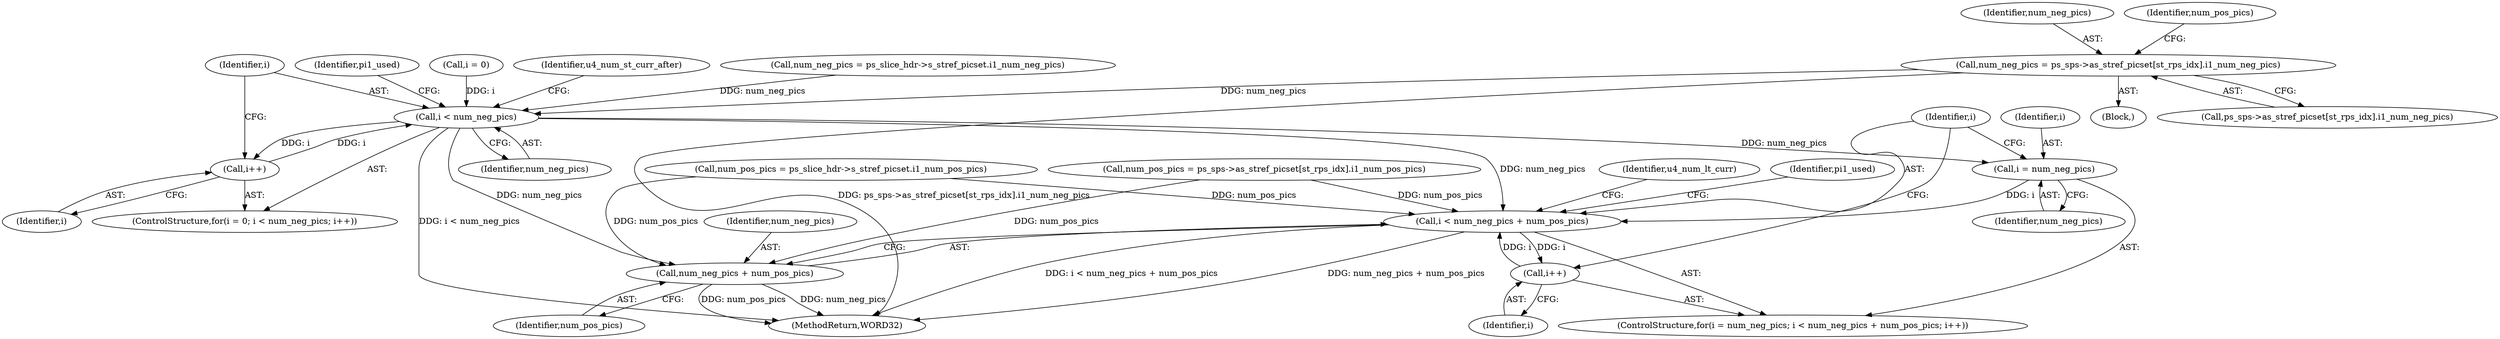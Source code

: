 digraph "0_Android_913d9e8d93d6b81bb8eac3fc2c1426651f5b259d_0@array" {
"1000195" [label="(Call,num_neg_pics = ps_sps->as_stref_picset[st_rps_idx].i1_num_neg_pics)"];
"1000276" [label="(Call,i < num_neg_pics)"];
"1000279" [label="(Call,i++)"];
"1000315" [label="(Call,i = num_neg_pics)"];
"1000318" [label="(Call,i < num_neg_pics + num_pos_pics)"];
"1000323" [label="(Call,i++)"];
"1000320" [label="(Call,num_neg_pics + num_pos_pics)"];
"1001300" [label="(MethodReturn,WORD32)"];
"1000277" [label="(Identifier,i)"];
"1000317" [label="(Identifier,num_neg_pics)"];
"1000322" [label="(Identifier,num_pos_pics)"];
"1000278" [label="(Identifier,num_neg_pics)"];
"1000189" [label="(Block,)"];
"1000315" [label="(Call,i = num_neg_pics)"];
"1000356" [label="(Identifier,u4_num_lt_curr)"];
"1000319" [label="(Identifier,i)"];
"1000284" [label="(Identifier,pi1_used)"];
"1000320" [label="(Call,num_neg_pics + num_pos_pics)"];
"1000197" [label="(Call,ps_sps->as_stref_picset[st_rps_idx].i1_num_neg_pics)"];
"1000245" [label="(Call,num_pos_pics = ps_slice_hdr->s_stref_picset.i1_num_pos_pics)"];
"1000204" [label="(Call,num_pos_pics = ps_sps->as_stref_picset[st_rps_idx].i1_num_pos_pics)"];
"1000318" [label="(Call,i < num_neg_pics + num_pos_pics)"];
"1000273" [label="(Call,i = 0)"];
"1000321" [label="(Identifier,num_neg_pics)"];
"1000312" [label="(Identifier,u4_num_st_curr_after)"];
"1000195" [label="(Call,num_neg_pics = ps_sps->as_stref_picset[st_rps_idx].i1_num_neg_pics)"];
"1000314" [label="(ControlStructure,for(i = num_neg_pics; i < num_neg_pics + num_pos_pics; i++))"];
"1000196" [label="(Identifier,num_neg_pics)"];
"1000276" [label="(Call,i < num_neg_pics)"];
"1000324" [label="(Identifier,i)"];
"1000328" [label="(Identifier,pi1_used)"];
"1000238" [label="(Call,num_neg_pics = ps_slice_hdr->s_stref_picset.i1_num_neg_pics)"];
"1000323" [label="(Call,i++)"];
"1000272" [label="(ControlStructure,for(i = 0; i < num_neg_pics; i++))"];
"1000205" [label="(Identifier,num_pos_pics)"];
"1000279" [label="(Call,i++)"];
"1000280" [label="(Identifier,i)"];
"1000316" [label="(Identifier,i)"];
"1000195" -> "1000189"  [label="AST: "];
"1000195" -> "1000197"  [label="CFG: "];
"1000196" -> "1000195"  [label="AST: "];
"1000197" -> "1000195"  [label="AST: "];
"1000205" -> "1000195"  [label="CFG: "];
"1000195" -> "1001300"  [label="DDG: ps_sps->as_stref_picset[st_rps_idx].i1_num_neg_pics"];
"1000195" -> "1000276"  [label="DDG: num_neg_pics"];
"1000276" -> "1000272"  [label="AST: "];
"1000276" -> "1000278"  [label="CFG: "];
"1000277" -> "1000276"  [label="AST: "];
"1000278" -> "1000276"  [label="AST: "];
"1000284" -> "1000276"  [label="CFG: "];
"1000312" -> "1000276"  [label="CFG: "];
"1000276" -> "1001300"  [label="DDG: i < num_neg_pics"];
"1000279" -> "1000276"  [label="DDG: i"];
"1000273" -> "1000276"  [label="DDG: i"];
"1000238" -> "1000276"  [label="DDG: num_neg_pics"];
"1000276" -> "1000279"  [label="DDG: i"];
"1000276" -> "1000315"  [label="DDG: num_neg_pics"];
"1000276" -> "1000318"  [label="DDG: num_neg_pics"];
"1000276" -> "1000320"  [label="DDG: num_neg_pics"];
"1000279" -> "1000272"  [label="AST: "];
"1000279" -> "1000280"  [label="CFG: "];
"1000280" -> "1000279"  [label="AST: "];
"1000277" -> "1000279"  [label="CFG: "];
"1000315" -> "1000314"  [label="AST: "];
"1000315" -> "1000317"  [label="CFG: "];
"1000316" -> "1000315"  [label="AST: "];
"1000317" -> "1000315"  [label="AST: "];
"1000319" -> "1000315"  [label="CFG: "];
"1000315" -> "1000318"  [label="DDG: i"];
"1000318" -> "1000314"  [label="AST: "];
"1000318" -> "1000320"  [label="CFG: "];
"1000319" -> "1000318"  [label="AST: "];
"1000320" -> "1000318"  [label="AST: "];
"1000328" -> "1000318"  [label="CFG: "];
"1000356" -> "1000318"  [label="CFG: "];
"1000318" -> "1001300"  [label="DDG: i < num_neg_pics + num_pos_pics"];
"1000318" -> "1001300"  [label="DDG: num_neg_pics + num_pos_pics"];
"1000323" -> "1000318"  [label="DDG: i"];
"1000204" -> "1000318"  [label="DDG: num_pos_pics"];
"1000245" -> "1000318"  [label="DDG: num_pos_pics"];
"1000318" -> "1000323"  [label="DDG: i"];
"1000323" -> "1000314"  [label="AST: "];
"1000323" -> "1000324"  [label="CFG: "];
"1000324" -> "1000323"  [label="AST: "];
"1000319" -> "1000323"  [label="CFG: "];
"1000320" -> "1000322"  [label="CFG: "];
"1000321" -> "1000320"  [label="AST: "];
"1000322" -> "1000320"  [label="AST: "];
"1000320" -> "1001300"  [label="DDG: num_pos_pics"];
"1000320" -> "1001300"  [label="DDG: num_neg_pics"];
"1000204" -> "1000320"  [label="DDG: num_pos_pics"];
"1000245" -> "1000320"  [label="DDG: num_pos_pics"];
}
